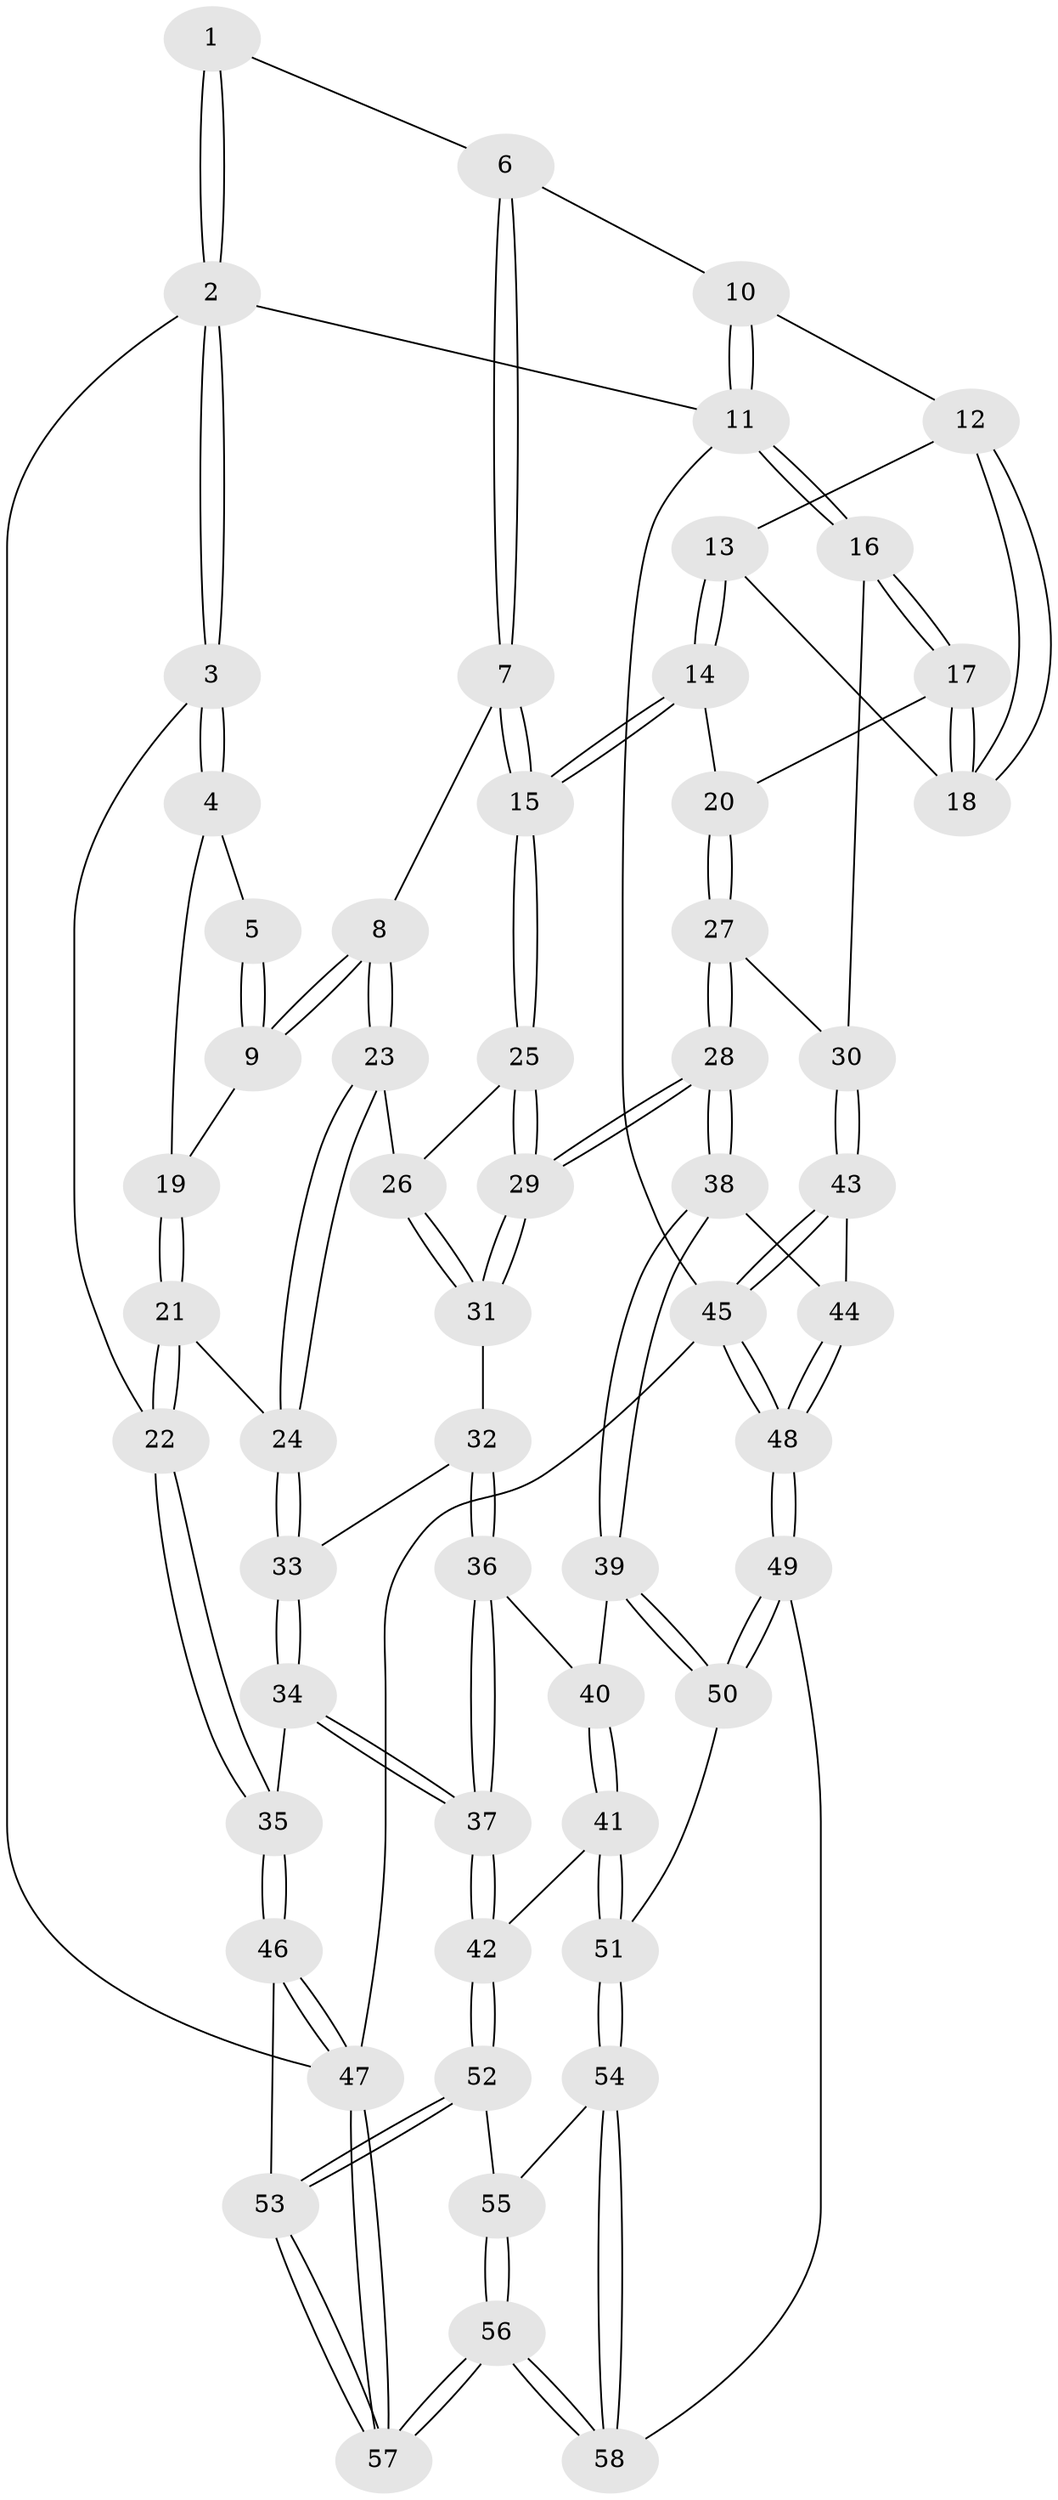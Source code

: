 // Generated by graph-tools (version 1.1) at 2025/17/03/09/25 04:17:22]
// undirected, 58 vertices, 142 edges
graph export_dot {
graph [start="1"]
  node [color=gray90,style=filled];
  1 [pos="+0.20056837554541507+0"];
  2 [pos="+0+0"];
  3 [pos="+0+0.29964144079336075"];
  4 [pos="+0.13269567316771372+0.0677594862091627"];
  5 [pos="+0.19345751238351858+0"];
  6 [pos="+0.515492744388585+0"];
  7 [pos="+0.5219659932054156+0"];
  8 [pos="+0.3445125044373324+0.203721813885926"];
  9 [pos="+0.33947656362326184+0.20216702136082323"];
  10 [pos="+0.981851098431994+0"];
  11 [pos="+1+0"];
  12 [pos="+0.840695445350421+0.021469123752267"];
  13 [pos="+0.7696316070136519+0.1587882456017278"];
  14 [pos="+0.7068192455671606+0.20146508029408694"];
  15 [pos="+0.6939346431331356+0.2061886679075151"];
  16 [pos="+1+0.2086485485753961"];
  17 [pos="+1+0.19799196261118132"];
  18 [pos="+1+0.18397757062721595"];
  19 [pos="+0.30421722533107376+0.2002415986661499"];
  20 [pos="+0.8600321027766223+0.27741894721487625"];
  21 [pos="+0.0688433140105777+0.31397178144455334"];
  22 [pos="+0+0.36534122079625253"];
  23 [pos="+0.39045004741175804+0.27773045613070974"];
  24 [pos="+0.3474771619084577+0.3811090819978979"];
  25 [pos="+0.6620182935464557+0.27305151974856967"];
  26 [pos="+0.535107627119979+0.2956155166924836"];
  27 [pos="+0.9639711611078353+0.41967616194630425"];
  28 [pos="+0.7569992842837616+0.49967501903583195"];
  29 [pos="+0.7271370197316498+0.4508642266626486"];
  30 [pos="+1+0.3956581040338255"];
  31 [pos="+0.49990082888898796+0.47783402255169755"];
  32 [pos="+0.45749144446127055+0.5228303520333183"];
  33 [pos="+0.34683189101047346+0.38510087368069995"];
  34 [pos="+0.14882337672106857+0.5901305461800572"];
  35 [pos="+0+0.48672574586694795"];
  36 [pos="+0.45761928809857305+0.5275747845800598"];
  37 [pos="+0.17964896365268188+0.6235964167796268"];
  38 [pos="+0.7458049210399348+0.5745306241495961"];
  39 [pos="+0.584749038442197+0.6526777577877382"];
  40 [pos="+0.4597434938252927+0.5313171050205701"];
  41 [pos="+0.3528704939896955+0.7245766361131998"];
  42 [pos="+0.18898026523194456+0.6402995899679523"];
  43 [pos="+1+0.5923968251461427"];
  44 [pos="+0.788392475947673+0.6300432694361435"];
  45 [pos="+1+1"];
  46 [pos="+0+0.5396305241754142"];
  47 [pos="+0+1"];
  48 [pos="+0.990162633537726+1"];
  49 [pos="+0.7265759510784201+1"];
  50 [pos="+0.5393806404490534+0.7367256164465692"];
  51 [pos="+0.39625325042463316+0.7613934087694229"];
  52 [pos="+0.169245321126446+0.7706662721039318"];
  53 [pos="+0.08723013401480388+0.8546923092258498"];
  54 [pos="+0.34716218990860015+0.9730143256277581"];
  55 [pos="+0.192009260591745+0.8139667865048031"];
  56 [pos="+0.09834233532712236+1"];
  57 [pos="+0+1"];
  58 [pos="+0.3588134010206741+1"];
  1 -- 2;
  1 -- 2;
  1 -- 6;
  2 -- 3;
  2 -- 3;
  2 -- 11;
  2 -- 47;
  3 -- 4;
  3 -- 4;
  3 -- 22;
  4 -- 5;
  4 -- 19;
  5 -- 9;
  5 -- 9;
  6 -- 7;
  6 -- 7;
  6 -- 10;
  7 -- 8;
  7 -- 15;
  7 -- 15;
  8 -- 9;
  8 -- 9;
  8 -- 23;
  8 -- 23;
  9 -- 19;
  10 -- 11;
  10 -- 11;
  10 -- 12;
  11 -- 16;
  11 -- 16;
  11 -- 45;
  12 -- 13;
  12 -- 18;
  12 -- 18;
  13 -- 14;
  13 -- 14;
  13 -- 18;
  14 -- 15;
  14 -- 15;
  14 -- 20;
  15 -- 25;
  15 -- 25;
  16 -- 17;
  16 -- 17;
  16 -- 30;
  17 -- 18;
  17 -- 18;
  17 -- 20;
  19 -- 21;
  19 -- 21;
  20 -- 27;
  20 -- 27;
  21 -- 22;
  21 -- 22;
  21 -- 24;
  22 -- 35;
  22 -- 35;
  23 -- 24;
  23 -- 24;
  23 -- 26;
  24 -- 33;
  24 -- 33;
  25 -- 26;
  25 -- 29;
  25 -- 29;
  26 -- 31;
  26 -- 31;
  27 -- 28;
  27 -- 28;
  27 -- 30;
  28 -- 29;
  28 -- 29;
  28 -- 38;
  28 -- 38;
  29 -- 31;
  29 -- 31;
  30 -- 43;
  30 -- 43;
  31 -- 32;
  32 -- 33;
  32 -- 36;
  32 -- 36;
  33 -- 34;
  33 -- 34;
  34 -- 35;
  34 -- 37;
  34 -- 37;
  35 -- 46;
  35 -- 46;
  36 -- 37;
  36 -- 37;
  36 -- 40;
  37 -- 42;
  37 -- 42;
  38 -- 39;
  38 -- 39;
  38 -- 44;
  39 -- 40;
  39 -- 50;
  39 -- 50;
  40 -- 41;
  40 -- 41;
  41 -- 42;
  41 -- 51;
  41 -- 51;
  42 -- 52;
  42 -- 52;
  43 -- 44;
  43 -- 45;
  43 -- 45;
  44 -- 48;
  44 -- 48;
  45 -- 48;
  45 -- 48;
  45 -- 47;
  46 -- 47;
  46 -- 47;
  46 -- 53;
  47 -- 57;
  47 -- 57;
  48 -- 49;
  48 -- 49;
  49 -- 50;
  49 -- 50;
  49 -- 58;
  50 -- 51;
  51 -- 54;
  51 -- 54;
  52 -- 53;
  52 -- 53;
  52 -- 55;
  53 -- 57;
  53 -- 57;
  54 -- 55;
  54 -- 58;
  54 -- 58;
  55 -- 56;
  55 -- 56;
  56 -- 57;
  56 -- 57;
  56 -- 58;
  56 -- 58;
}
